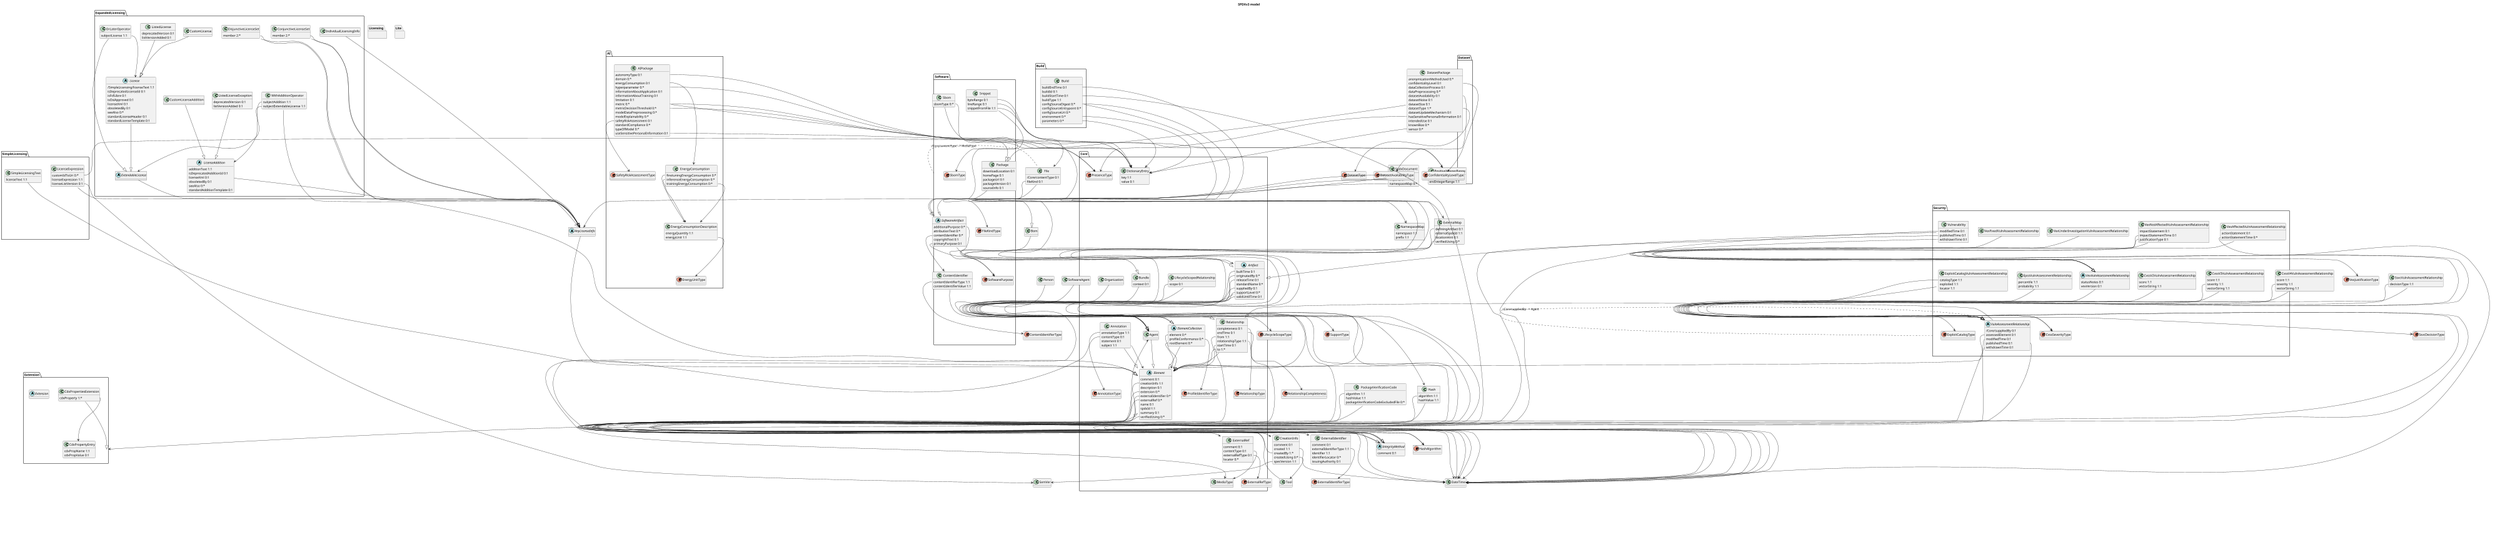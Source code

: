 
@startuml
'Automatically generated by spec-parser v2.3.0 on 2024-08-09T17:26:44.077895+00:00

title SPDXv3 model
scale 4000*4000
hide methods
skinparam packageStyle folder

package ExpandedLicensing {
}
package AI {
}
package SimpleLicensing {
}
package Build {
}
package Licensing {
}
package Software {
}
package Core {
}
package Dataset {
}
package Extension {
}
package Lite {
}
package Security {
}
class ExpandedLicensing.ConjunctiveLicenseSet {
	member 2:*
}
class ExpandedLicensing.IndividualLicensingInfo {
}
class ExpandedLicensing.OrLaterOperator {
	subjectLicense 1:1
}
abstract ExpandedLicensing.License {
	/SimpleLicensing/licenseText 1:1
	isDeprecatedLicenseId 0:1
	isFsfLibre 0:1
	isOsiApproved 0:1
	licenseXml 0:1
	obsoletedBy 0:1
	seeAlso 0:*
	standardLicenseHeader 0:1
	standardLicenseTemplate 0:1
}
class ExpandedLicensing.DisjunctiveLicenseSet {
	member 2:*
}
abstract ExpandedLicensing.ExtendableLicense {
}
class ExpandedLicensing.WithAdditionOperator {
	subjectAddition 1:1
	subjectExtendableLicense 1:1
}
class ExpandedLicensing.CustomLicense {
}
class ExpandedLicensing.ListedLicenseException {
	deprecatedVersion 0:1
	listVersionAdded 0:1
}
class ExpandedLicensing.ListedLicense {
	deprecatedVersion 0:1
	listVersionAdded 0:1
}
class ExpandedLicensing.CustomLicenseAddition {
}
abstract ExpandedLicensing.LicenseAddition {
	additionText 1:1
	isDeprecatedAdditionId 0:1
	licenseXml 0:1
	obsoletedBy 0:1
	seeAlso 0:*
	standardAdditionTemplate 0:1
}
class AI.AIPackage {
	autonomyType 0:1
	domain 0:*
	energyConsumption 0:1
	hyperparameter 0:*
	informationAboutApplication 0:1
	informationAboutTraining 0:1
	limitation 0:1
	metric 0:*
	metricDecisionThreshold 0:*
	modelDataPreprocessing 0:*
	modelExplainability 0:*
	safetyRiskAssessment 0:1
	standardCompliance 0:*
	typeOfModel 0:*
	useSensitivePersonalInformation 0:1
}
class AI.EnergyConsumption {
	finetuningEnergyConsumption 0:*
	inferenceEnergyConsumption 0:*
	trainingEnergyConsumption 0:*
}
class AI.EnergyConsumptionDescription {
	energyQuantity 1:1
	energyUnit 1:1
}
class SimpleLicensing.LicenseExpression {
	customIdToUri 0:*
	licenseExpression 1:1
	licenseListVersion 0:1
}
abstract SimpleLicensing.AnyLicenseInfo {
}
class SimpleLicensing.SimpleLicensingText {
	licenseText 1:1
}
class Build.Build {
	buildEndTime 0:1
	buildId 0:1
	buildStartTime 0:1
	buildType 1:1
	configSourceDigest 0:*
	configSourceEntrypoint 0:*
	configSourceUri 0:*
	environment 0:*
	parameters 0:*
}
class Software.ContentIdentifier {
	contentIdentifierType 1:1
	contentIdentifierValue 1:1
}
class Software.Package {
	downloadLocation 0:1
	homePage 0:1
	packageUrl 0:1
	packageVersion 0:1
	sourceInfo 0:1
}
class Software.File {
	/Core/contentType 0:1
	fileKind 0:1
}
abstract Software.SoftwareArtifact {
	additionalPurpose 0:*
	attributionText 0:*
	contentIdentifier 0:*
	copyrightText 0:1
	primaryPurpose 0:1
}
class Software.Sbom {
	sbomType 0:*
}
class Software.Snippet {
	byteRange 0:1
	lineRange 0:1
	snippetFromFile 1:1
}
abstract Core.IntegrityMethod {
	comment 0:1
}
class Core.DictionaryEntry {
	key 1:1
	value 0:1
}
abstract Core.Artifact {
	builtTime 0:1
	originatedBy 0:*
	releaseTime 0:1
	standardName 0:*
	suppliedBy 0:1
	supportLevel 0:*
	validUntilTime 0:1
}
class Core.ExternalMap {
	definingArtifact 0:1
	externalSpdxId 1:1
	locationHint 0:1
	verifiedUsing 0:*
}
class Core.CreationInfo {
	comment 0:1
	created 1:1
	createdBy 1:*
	createdUsing 0:*
	specVersion 1:1
}
abstract Core.ElementCollection {
	element 0:*
	profileConformance 0:*
	rootElement 0:*
}
class Core.NamespaceMap {
	namespace 1:1
	prefix 1:1
}
class Core.Bom {
}
class Core.Annotation {
	annotationType 1:1
	contentType 0:1
	statement 0:1
	subject 1:1
}
class Core.SoftwareAgent {
}
class Core.Relationship {
	completeness 0:1
	endTime 0:1
	from 1:1
	relationshipType 1:1
	startTime 0:1
	to 1:*
}
class Core.Bundle {
	context 0:1
}
class Core.Person {
}
class Core.SpdxDocument {
	dataLicense 0:1
	imports 0:*
	namespaceMap 0:*
}
class Core.Hash {
	algorithm 1:1
	hashValue 1:1
}
class Core.Tool {
}
class Core.ExternalIdentifier {
	comment 0:1
	externalIdentifierType 1:1
	identifier 1:1
	identifierLocator 0:*
	issuingAuthority 0:1
}
class Core.PackageVerificationCode {
	algorithm 1:1
	hashValue 1:1
	packageVerificationCodeExcludedFile 0:*
}
class Core.Agent {
}
class Core.LifecycleScopedRelationship {
	scope 0:1
}
class Core.Organization {
}
abstract Core.Element {
	comment 0:1
	creationInfo 1:1
	description 0:1
	extension 0:*
	externalIdentifier 0:*
	externalRef 0:*
	name 0:1
	spdxId 1:1
	summary 0:1
	verifiedUsing 0:*
}
class Core.ExternalRef {
	comment 0:1
	contentType 0:1
	externalRefType 0:1
	locator 0:*
}
class Core.PositiveIntegerRange {
	beginIntegerRange 1:1
	endIntegerRange 1:1
}
class Dataset.DatasetPackage {
	anonymizationMethodUsed 0:*
	confidentialityLevel 0:1
	dataCollectionProcess 0:1
	dataPreprocessing 0:*
	datasetAvailability 0:1
	datasetNoise 0:1
	datasetSize 0:1
	datasetType 1:*
	datasetUpdateMechanism 0:1
	hasSensitivePersonalInformation 0:1
	intendedUse 0:1
	knownBias 0:*
	sensor 0:*
}
class Extension.CdxPropertiesExtension {
	cdxProperty 1:*
}
class Extension.CdxPropertyEntry {
	cdxPropName 1:1
	cdxPropValue 0:1
}
abstract Extension.Extension {
}
class Security.VexUnderInvestigationVulnAssessmentRelationship {
}
class Security.VexFixedVulnAssessmentRelationship {
}
class Security.EpssVulnAssessmentRelationship {
	percentile 1:1
	probability 1:1
}
abstract Security.VexVulnAssessmentRelationship {
	statusNotes 0:1
	vexVersion 0:1
}
class Security.VexNotAffectedVulnAssessmentRelationship {
	impactStatement 0:1
	impactStatementTime 0:1
	justificationType 0:1
}
class Security.CvssV3VulnAssessmentRelationship {
	score 1:1
	severity 1:1
	vectorString 1:1
}
class Security.SsvcVulnAssessmentRelationship {
	decisionType 1:1
}
class Security.CvssV4VulnAssessmentRelationship {
	score 1:1
	severity 1:1
	vectorString 1:1
}
class Security.CvssV2VulnAssessmentRelationship {
	score 1:1
	vectorString 1:1
}
class Security.VexAffectedVulnAssessmentRelationship {
	actionStatement 0:1
	actionStatementTime 0:*
}
class Security.Vulnerability {
	modifiedTime 0:1
	publishedTime 0:1
	withdrawnTime 0:1
}
class Security.ExploitCatalogVulnAssessmentRelationship {
	catalogType 1:1
	exploited 1:1
	locator 1:1
}
abstract Security.VulnAssessmentRelationship {
	/Core/suppliedBy 0:1
	assessedElement 0:1
	modifiedTime 0:1
	publishedTime 0:1
	withdrawnTime 0:1
}
enum AI.EnergyUnitType {
}
enum AI.SafetyRiskAssessmentType {
}
enum Software.SbomType {
}
enum Software.SoftwarePurpose {
}
enum Software.ContentIdentifierType {
}
enum Software.FileKindType {
}
enum Core.HashAlgorithm {
}
enum Core.RelationshipCompleteness {
}
enum Core.ExternalRefType {
}
enum Core.ProfileIdentifierType {
}
enum Core.PresenceType {
}
enum Core.SupportType {
}
enum Core.LifecycleScopeType {
}
enum Core.ExternalIdentifierType {
}
enum Core.AnnotationType {
}
enum Core.RelationshipType {
}
enum Dataset.DatasetAvailabilityType {
}
enum Dataset.ConfidentialityLevelType {
}
enum Dataset.DatasetType {
}
enum Security.VexJustificationType {
}
enum Security.ExploitCatalogType {
}
enum Security.SsvcDecisionType {
}
enum Security.CvssSeverityType {
}
class Core.DateTime {
}
class Core.MediaType {
}
class Core.SemVer {
}
ExpandedLicensing.ConjunctiveLicenseSet --|> AnyLicenseInfo
ExpandedLicensing.IndividualLicensingInfo --|> AnyLicenseInfo
ExpandedLicensing.OrLaterOperator --|> ExtendableLicense
ExpandedLicensing.License --|> ExtendableLicense
ExpandedLicensing.DisjunctiveLicenseSet --|> AnyLicenseInfo
ExpandedLicensing.ExtendableLicense --|> AnyLicenseInfo
ExpandedLicensing.WithAdditionOperator --|> AnyLicenseInfo
ExpandedLicensing.CustomLicense --|> License
ExpandedLicensing.ListedLicenseException --|> LicenseAddition
ExpandedLicensing.ListedLicense --|> License
ExpandedLicensing.CustomLicenseAddition --|> LicenseAddition
ExpandedLicensing.LicenseAddition --|> Element
AI.AIPackage --|> Package
SimpleLicensing.LicenseExpression --|> AnyLicenseInfo
SimpleLicensing.AnyLicenseInfo --|> Element
SimpleLicensing.SimpleLicensingText --|> Element
Build.Build --|> Element
Software.ContentIdentifier --|> IntegrityMethod
Software.Package --|> SoftwareArtifact
Software.File --|> SoftwareArtifact
Software.SoftwareArtifact --|> Artifact
Software.Sbom --|> Bom
Software.Snippet --|> SoftwareArtifact
Core.Artifact --|> Element
Core.ElementCollection --|> Element
Core.Bom --|> Bundle
Core.Annotation --|> Element
Core.SoftwareAgent --|> Agent
Core.Relationship --|> Element
Core.Bundle --|> ElementCollection
Core.Person --|> Agent
Core.SpdxDocument --|> ElementCollection
Core.Hash --|> IntegrityMethod
Core.Tool --|> Element
Core.PackageVerificationCode --|> IntegrityMethod
Core.Agent --|> Element
Core.LifecycleScopedRelationship --|> Relationship
Core.Organization --|> Agent
Dataset.DatasetPackage --|> Package
Extension.CdxPropertiesExtension --|> Extension
Security.VexUnderInvestigationVulnAssessmentRelationship --|> VexVulnAssessmentRelationship
Security.VexFixedVulnAssessmentRelationship --|> VexVulnAssessmentRelationship
Security.EpssVulnAssessmentRelationship --|> VulnAssessmentRelationship
Security.VexVulnAssessmentRelationship --|> VulnAssessmentRelationship
Security.VexNotAffectedVulnAssessmentRelationship --|> VexVulnAssessmentRelationship
Security.CvssV3VulnAssessmentRelationship --|> VulnAssessmentRelationship
Security.SsvcVulnAssessmentRelationship --|> VulnAssessmentRelationship
Security.CvssV4VulnAssessmentRelationship --|> VulnAssessmentRelationship
Security.CvssV2VulnAssessmentRelationship --|> VulnAssessmentRelationship
Security.VexAffectedVulnAssessmentRelationship --|> VexVulnAssessmentRelationship
Security.Vulnerability --|> Artifact
Security.ExploitCatalogVulnAssessmentRelationship --|> VulnAssessmentRelationship
Security.VulnAssessmentRelationship --|> Relationship
ExpandedLicensing.ConjunctiveLicenseSet::member --> AnyLicenseInfo
ExpandedLicensing.OrLaterOperator::subjectLicense --> License
ExpandedLicensing.DisjunctiveLicenseSet::member --> AnyLicenseInfo
ExpandedLicensing.WithAdditionOperator::subjectAddition --> LicenseAddition
ExpandedLicensing.WithAdditionOperator::subjectExtendableLicense --> ExtendableLicense
AI.AIPackage::autonomyType --> PresenceType
AI.AIPackage::energyConsumption --> EnergyConsumption
AI.AIPackage::hyperparameter --> DictionaryEntry
AI.AIPackage::metric --> DictionaryEntry
AI.AIPackage::metricDecisionThreshold --> DictionaryEntry
AI.AIPackage::safetyRiskAssessment --> SafetyRiskAssessmentType
AI.AIPackage::useSensitivePersonalInformation --> PresenceType
AI.EnergyConsumption::finetuningEnergyConsumption --> EnergyConsumptionDescription
AI.EnergyConsumption::inferenceEnergyConsumption --> EnergyConsumptionDescription
AI.EnergyConsumption::trainingEnergyConsumption --> EnergyConsumptionDescription
AI.EnergyConsumptionDescription::energyUnit --> EnergyUnitType
SimpleLicensing.LicenseExpression::customIdToUri --> DictionaryEntry
SimpleLicensing.LicenseExpression::licenseListVersion --> SemVer
Build.Build::buildEndTime --> DateTime
Build.Build::buildStartTime --> DateTime
Build.Build::configSourceDigest --> Hash
Build.Build::environment --> DictionaryEntry
Build.Build::parameters --> DictionaryEntry
Software.ContentIdentifier::contentIdentifierType --> ContentIdentifierType
Software.File::/Core/contentType --> MediaType
Software.File::fileKind --> FileKindType
Software.SoftwareArtifact::additionalPurpose --> SoftwarePurpose
Software.SoftwareArtifact::contentIdentifier --> ContentIdentifier
Software.SoftwareArtifact::primaryPurpose --> SoftwarePurpose
Software.Sbom::sbomType --> SbomType
Software.Snippet::byteRange --> PositiveIntegerRange
Software.Snippet::lineRange --> PositiveIntegerRange
Software.Snippet::snippetFromFile --> File
Core.Artifact::builtTime --> DateTime
Core.Artifact::originatedBy --> Agent
Core.Artifact::releaseTime --> DateTime
Core.Artifact::suppliedBy --> Agent
Core.Artifact::supportLevel --> SupportType
Core.Artifact::validUntilTime --> DateTime
Core.ExternalMap::definingArtifact --> Artifact
Core.ExternalMap::verifiedUsing --> IntegrityMethod
Core.CreationInfo::created --> DateTime
Core.CreationInfo::createdBy --> Agent
Core.CreationInfo::createdUsing --> Tool
Core.CreationInfo::specVersion --> SemVer
Core.ElementCollection::element --> Element
Core.ElementCollection::profileConformance --> ProfileIdentifierType
Core.ElementCollection::rootElement --> Element
Core.Annotation::annotationType --> AnnotationType
Core.Annotation::contentType --> MediaType
Core.Annotation::subject --> Element
Core.Relationship::completeness --> RelationshipCompleteness
Core.Relationship::endTime --> DateTime
Core.Relationship::from --> Element
Core.Relationship::relationshipType --> RelationshipType
Core.Relationship::startTime --> DateTime
Core.Relationship::to --> Element
Core.SpdxDocument::dataLicense --> AnyLicenseInfo
Core.SpdxDocument::imports --> ExternalMap
Core.SpdxDocument::namespaceMap --> NamespaceMap
Core.Hash::algorithm --> HashAlgorithm
Core.ExternalIdentifier::externalIdentifierType --> ExternalIdentifierType
Core.PackageVerificationCode::algorithm --> HashAlgorithm
Core.LifecycleScopedRelationship::scope --> LifecycleScopeType
Core.Element::creationInfo --> CreationInfo
Core.Element::extension --> Extension
Core.Element::externalIdentifier --> ExternalIdentifier
Core.Element::externalRef --> ExternalRef
Core.Element::verifiedUsing --> IntegrityMethod
Core.ExternalRef::contentType --> MediaType
Core.ExternalRef::externalRefType --> ExternalRefType
Dataset.DatasetPackage::confidentialityLevel --> ConfidentialityLevelType
Dataset.DatasetPackage::datasetAvailability --> DatasetAvailabilityType
Dataset.DatasetPackage::datasetType --> DatasetType
Dataset.DatasetPackage::hasSensitivePersonalInformation --> PresenceType
Dataset.DatasetPackage::sensor --> DictionaryEntry
Extension.CdxPropertiesExtension::cdxProperty --> CdxPropertyEntry
Security.VexNotAffectedVulnAssessmentRelationship::impactStatementTime --> DateTime
Security.VexNotAffectedVulnAssessmentRelationship::justificationType --> VexJustificationType
Security.CvssV3VulnAssessmentRelationship::severity --> CvssSeverityType
Security.SsvcVulnAssessmentRelationship::decisionType --> SsvcDecisionType
Security.CvssV4VulnAssessmentRelationship::severity --> CvssSeverityType
Security.VexAffectedVulnAssessmentRelationship::actionStatementTime --> DateTime
Security.Vulnerability::modifiedTime --> DateTime
Security.Vulnerability::publishedTime --> DateTime
Security.Vulnerability::withdrawnTime --> DateTime
Security.ExploitCatalogVulnAssessmentRelationship::catalogType --> ExploitCatalogType
Security.VulnAssessmentRelationship::/Core/suppliedBy --> Agent
Security.VulnAssessmentRelationship::assessedElement --> Element
Security.VulnAssessmentRelationship::modifiedTime --> DateTime
Security.VulnAssessmentRelationship::publishedTime --> DateTime
Security.VulnAssessmentRelationship::withdrawnTime --> DateTime

@enduml
